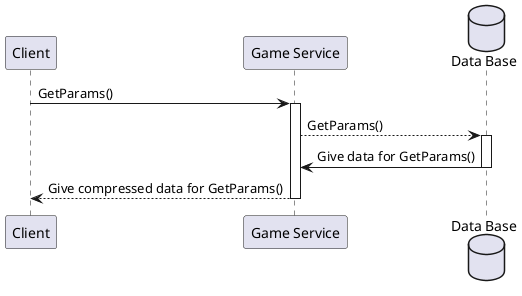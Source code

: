 @startuml params
participant client as "Client"
participant "Game Service" as gameservice
database "Data Base" as database

client -> gameservice: GetParams()
activate gameservice
gameservice --> database: GetParams()
activate database
database -> gameservice: Give data for GetParams()
deactivate database
gameservice --> client: Give compressed data for GetParams()
deactivate gameservice
@enduml
